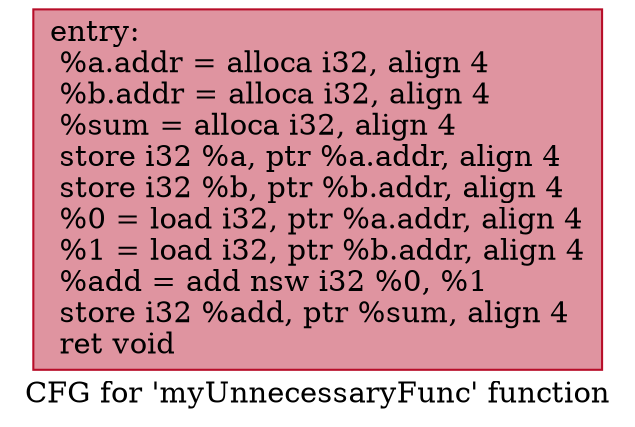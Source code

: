 digraph "CFG for 'myUnnecessaryFunc' function" {
	label="CFG for 'myUnnecessaryFunc' function";

	Node0x563597adf6f0 [shape=record,color="#b70d28ff", style=filled, fillcolor="#b70d2870",label="{entry:\l  %a.addr = alloca i32, align 4\l  %b.addr = alloca i32, align 4\l  %sum = alloca i32, align 4\l  store i32 %a, ptr %a.addr, align 4\l  store i32 %b, ptr %b.addr, align 4\l  %0 = load i32, ptr %a.addr, align 4\l  %1 = load i32, ptr %b.addr, align 4\l  %add = add nsw i32 %0, %1\l  store i32 %add, ptr %sum, align 4\l  ret void\l}"];
}
